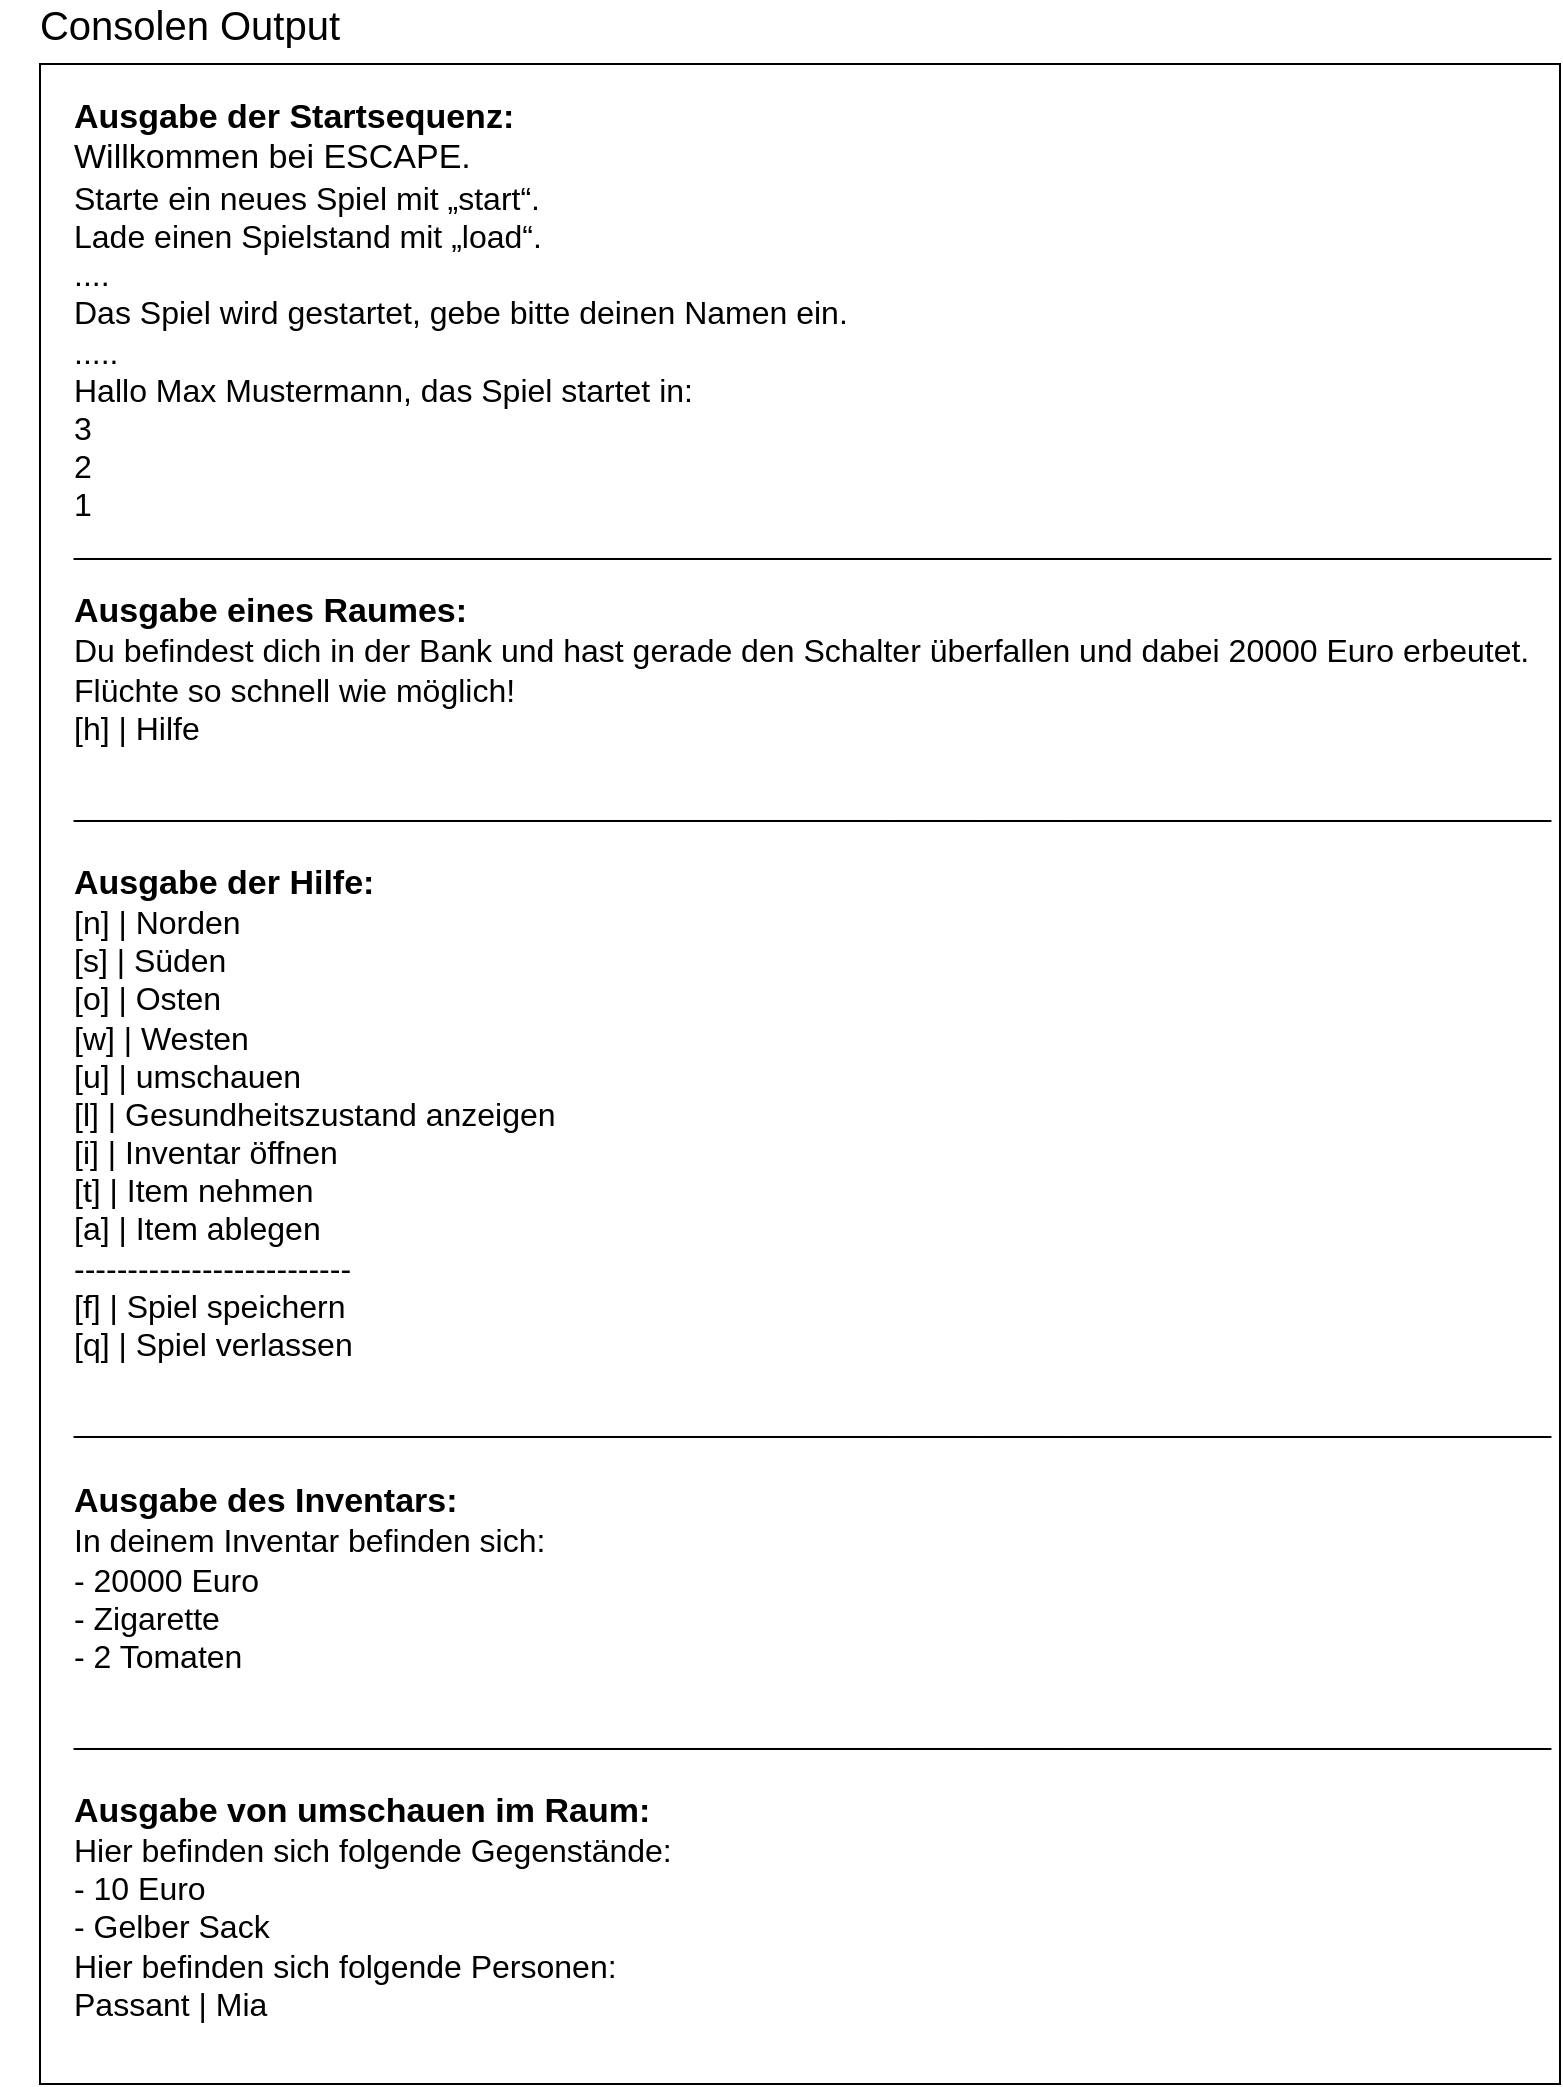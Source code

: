 <mxfile version="13.4.4" type="device"><diagram id="mzwpRcf_IFpDYphLThY-" name="Page-1"><mxGraphModel dx="1673" dy="876" grid="1" gridSize="10" guides="1" tooltips="1" connect="1" arrows="1" fold="1" page="1" pageScale="1" pageWidth="827" pageHeight="1169" math="0" shadow="0"><root><mxCell id="0"/><mxCell id="1" parent="0"/><mxCell id="n_r25UEN6lbwahOJDpKx-1" value="&lt;font style=&quot;font-size: 20px&quot;&gt;Consolen Output&lt;/font&gt;" style="text;html=1;strokeColor=none;fillColor=none;align=center;verticalAlign=middle;whiteSpace=wrap;rounded=0;" vertex="1" parent="1"><mxGeometry x="20" y="40" width="190" height="20" as="geometry"/></mxCell><mxCell id="n_r25UEN6lbwahOJDpKx-2" value="" style="rounded=0;whiteSpace=wrap;html=1;" vertex="1" parent="1"><mxGeometry x="40" y="70" width="760" height="1010" as="geometry"/></mxCell><mxCell id="n_r25UEN6lbwahOJDpKx-3" value="&lt;span style=&quot;font-size: 17px&quot;&gt;&lt;b&gt;Ausgabe der Startsequenz:&lt;br&gt;&lt;/b&gt;Willkommen bei ESCAPE.&lt;/span&gt;&lt;br style=&quot;font-size: medium&quot;&gt;&lt;span style=&quot;font-size: medium&quot;&gt;Starte ein neues Spiel mit „start“.&lt;/span&gt;&lt;br style=&quot;font-size: medium&quot;&gt;&lt;div&gt;&lt;span style=&quot;font-size: medium&quot;&gt;Lade einen Spielstand mit „load“.&lt;/span&gt;&lt;/div&gt;&lt;div&gt;&lt;span style=&quot;font-size: medium&quot;&gt;....&lt;br&gt;&lt;/span&gt;&lt;span style=&quot;font-size: medium&quot;&gt;Das Spiel wird gestartet, gebe bitte deinen Namen ein.&lt;/span&gt;&lt;span style=&quot;font-size: medium&quot;&gt;&lt;br&gt;&lt;/span&gt;&lt;/div&gt;&lt;div&gt;&lt;span style=&quot;font-size: medium&quot;&gt;.....&lt;/span&gt;&lt;/div&gt;&lt;div&gt;&lt;span style=&quot;font-size: medium&quot;&gt;Hallo Max Mustermann, das Spiel startet in:&lt;/span&gt;&lt;/div&gt;&lt;div&gt;&lt;span style=&quot;font-size: medium&quot;&gt;3&lt;/span&gt;&lt;/div&gt;&lt;div&gt;&lt;span style=&quot;font-size: medium&quot;&gt;2&lt;/span&gt;&lt;/div&gt;&lt;div&gt;&lt;span style=&quot;font-size: medium&quot;&gt;1&lt;/span&gt;&lt;/div&gt;&lt;div&gt;&lt;span style=&quot;font-size: medium&quot;&gt;___________________________________________________________________________________&lt;/span&gt;&lt;/div&gt;&lt;div&gt;&lt;br&gt;&lt;font style=&quot;font-size: 17px&quot;&gt;&lt;b&gt;Ausgabe eines Raumes:&lt;/b&gt;&lt;/font&gt;&lt;/div&gt;&lt;div&gt;&lt;div&gt;&lt;font size=&quot;3&quot;&gt;Du befindest dich in der Bank und hast gerade den Schalter überfallen und dabei 20000 Euro erbeutet. Flüchte so schnell wie möglich!&lt;br&gt;&lt;/font&gt;&lt;span style=&quot;font-size: medium&quot;&gt;[h] | Hilfe&lt;/span&gt;&lt;font size=&quot;3&quot;&gt;&lt;br&gt;&lt;/font&gt;&lt;/div&gt;&lt;div&gt;&lt;font size=&quot;3&quot;&gt;&lt;br&gt;&lt;/font&gt;&lt;/div&gt;&lt;div&gt;&lt;font size=&quot;3&quot;&gt;___________________________________________________________________________________&lt;/font&gt;&lt;/div&gt;&lt;div&gt;&lt;font size=&quot;3&quot;&gt;&lt;br&gt;&lt;/font&gt;&lt;/div&gt;&lt;div&gt;&lt;b style=&quot;font-size: 17px&quot;&gt;Ausgabe der Hilfe:&lt;/b&gt;&lt;/div&gt;&lt;/div&gt;&lt;div&gt;&lt;font size=&quot;3&quot;&gt;&lt;div&gt;[n] | Norden&lt;/div&gt;&lt;div&gt;[s] | Süden&lt;/div&gt;&lt;div&gt;[o] | Osten&lt;/div&gt;&lt;div&gt;[w] | Westen&lt;/div&gt;&lt;div&gt;[u] | umschauen&lt;/div&gt;&lt;div&gt;[l] | Gesundheitszustand anzeigen&lt;/div&gt;&lt;div&gt;[i] | Inventar öffnen&lt;/div&gt;&lt;div&gt;[t] | Item nehmen&lt;/div&gt;&lt;div&gt;[a] | Item ablegen&lt;/div&gt;&lt;div&gt;--------------------------&lt;/div&gt;&lt;div&gt;[f] | Spiel speichern&lt;/div&gt;&lt;div&gt;[q] | Spiel verlassen&lt;/div&gt;&lt;div&gt;&lt;br&gt;&lt;/div&gt;&lt;div&gt;&lt;div style=&quot;font-size: 12px&quot;&gt;&lt;div&gt;&lt;font size=&quot;3&quot;&gt;___________________________________________________________________________________&lt;/font&gt;&lt;/div&gt;&lt;div&gt;&lt;b style=&quot;font-size: 17px&quot;&gt;&lt;br&gt;&lt;/b&gt;&lt;/div&gt;&lt;div&gt;&lt;b style=&quot;font-size: 17px&quot;&gt;Ausgabe des Inventars:&lt;/b&gt;&lt;br&gt;&lt;/div&gt;&lt;/div&gt;&lt;/div&gt;&lt;div&gt;&lt;div&gt;In deinem Inventar befinden sich:&lt;/div&gt;&lt;div&gt;- 20000 Euro&lt;/div&gt;&lt;/div&gt;&lt;div&gt;- Zigarette&lt;/div&gt;&lt;div&gt;- 2 Tomaten&lt;/div&gt;&lt;div&gt;&lt;br&gt;&lt;/div&gt;&lt;div&gt;&lt;div style=&quot;font-size: 12px&quot;&gt;&lt;font size=&quot;3&quot;&gt;___________________________________________________________________________________&lt;/font&gt;&lt;/div&gt;&lt;div style=&quot;font-size: 12px&quot;&gt;&lt;font size=&quot;3&quot;&gt;&lt;br&gt;&lt;/font&gt;&lt;/div&gt;&lt;div style=&quot;font-size: 12px&quot;&gt;&lt;b style=&quot;font-size: 17px&quot;&gt;Ausgabe von umschauen im Raum:&lt;/b&gt;&lt;/div&gt;&lt;/div&gt;&lt;div&gt;&lt;div&gt;Hier befinden sich folgende Gegenstände:&lt;/div&gt;&lt;div&gt;- 10 Euro&lt;/div&gt;&lt;div&gt;- Gelber Sack&lt;/div&gt;&lt;div&gt;Hier befinden sich folgende Personen:&lt;/div&gt;&lt;div&gt;Passant | Mia&lt;/div&gt;&lt;/div&gt;&lt;/font&gt;&lt;/div&gt;" style="text;html=1;strokeColor=none;fillColor=none;align=left;verticalAlign=top;whiteSpace=wrap;rounded=0;" vertex="1" parent="1"><mxGeometry x="55" y="80" width="735" height="990" as="geometry"/></mxCell></root></mxGraphModel></diagram></mxfile>
